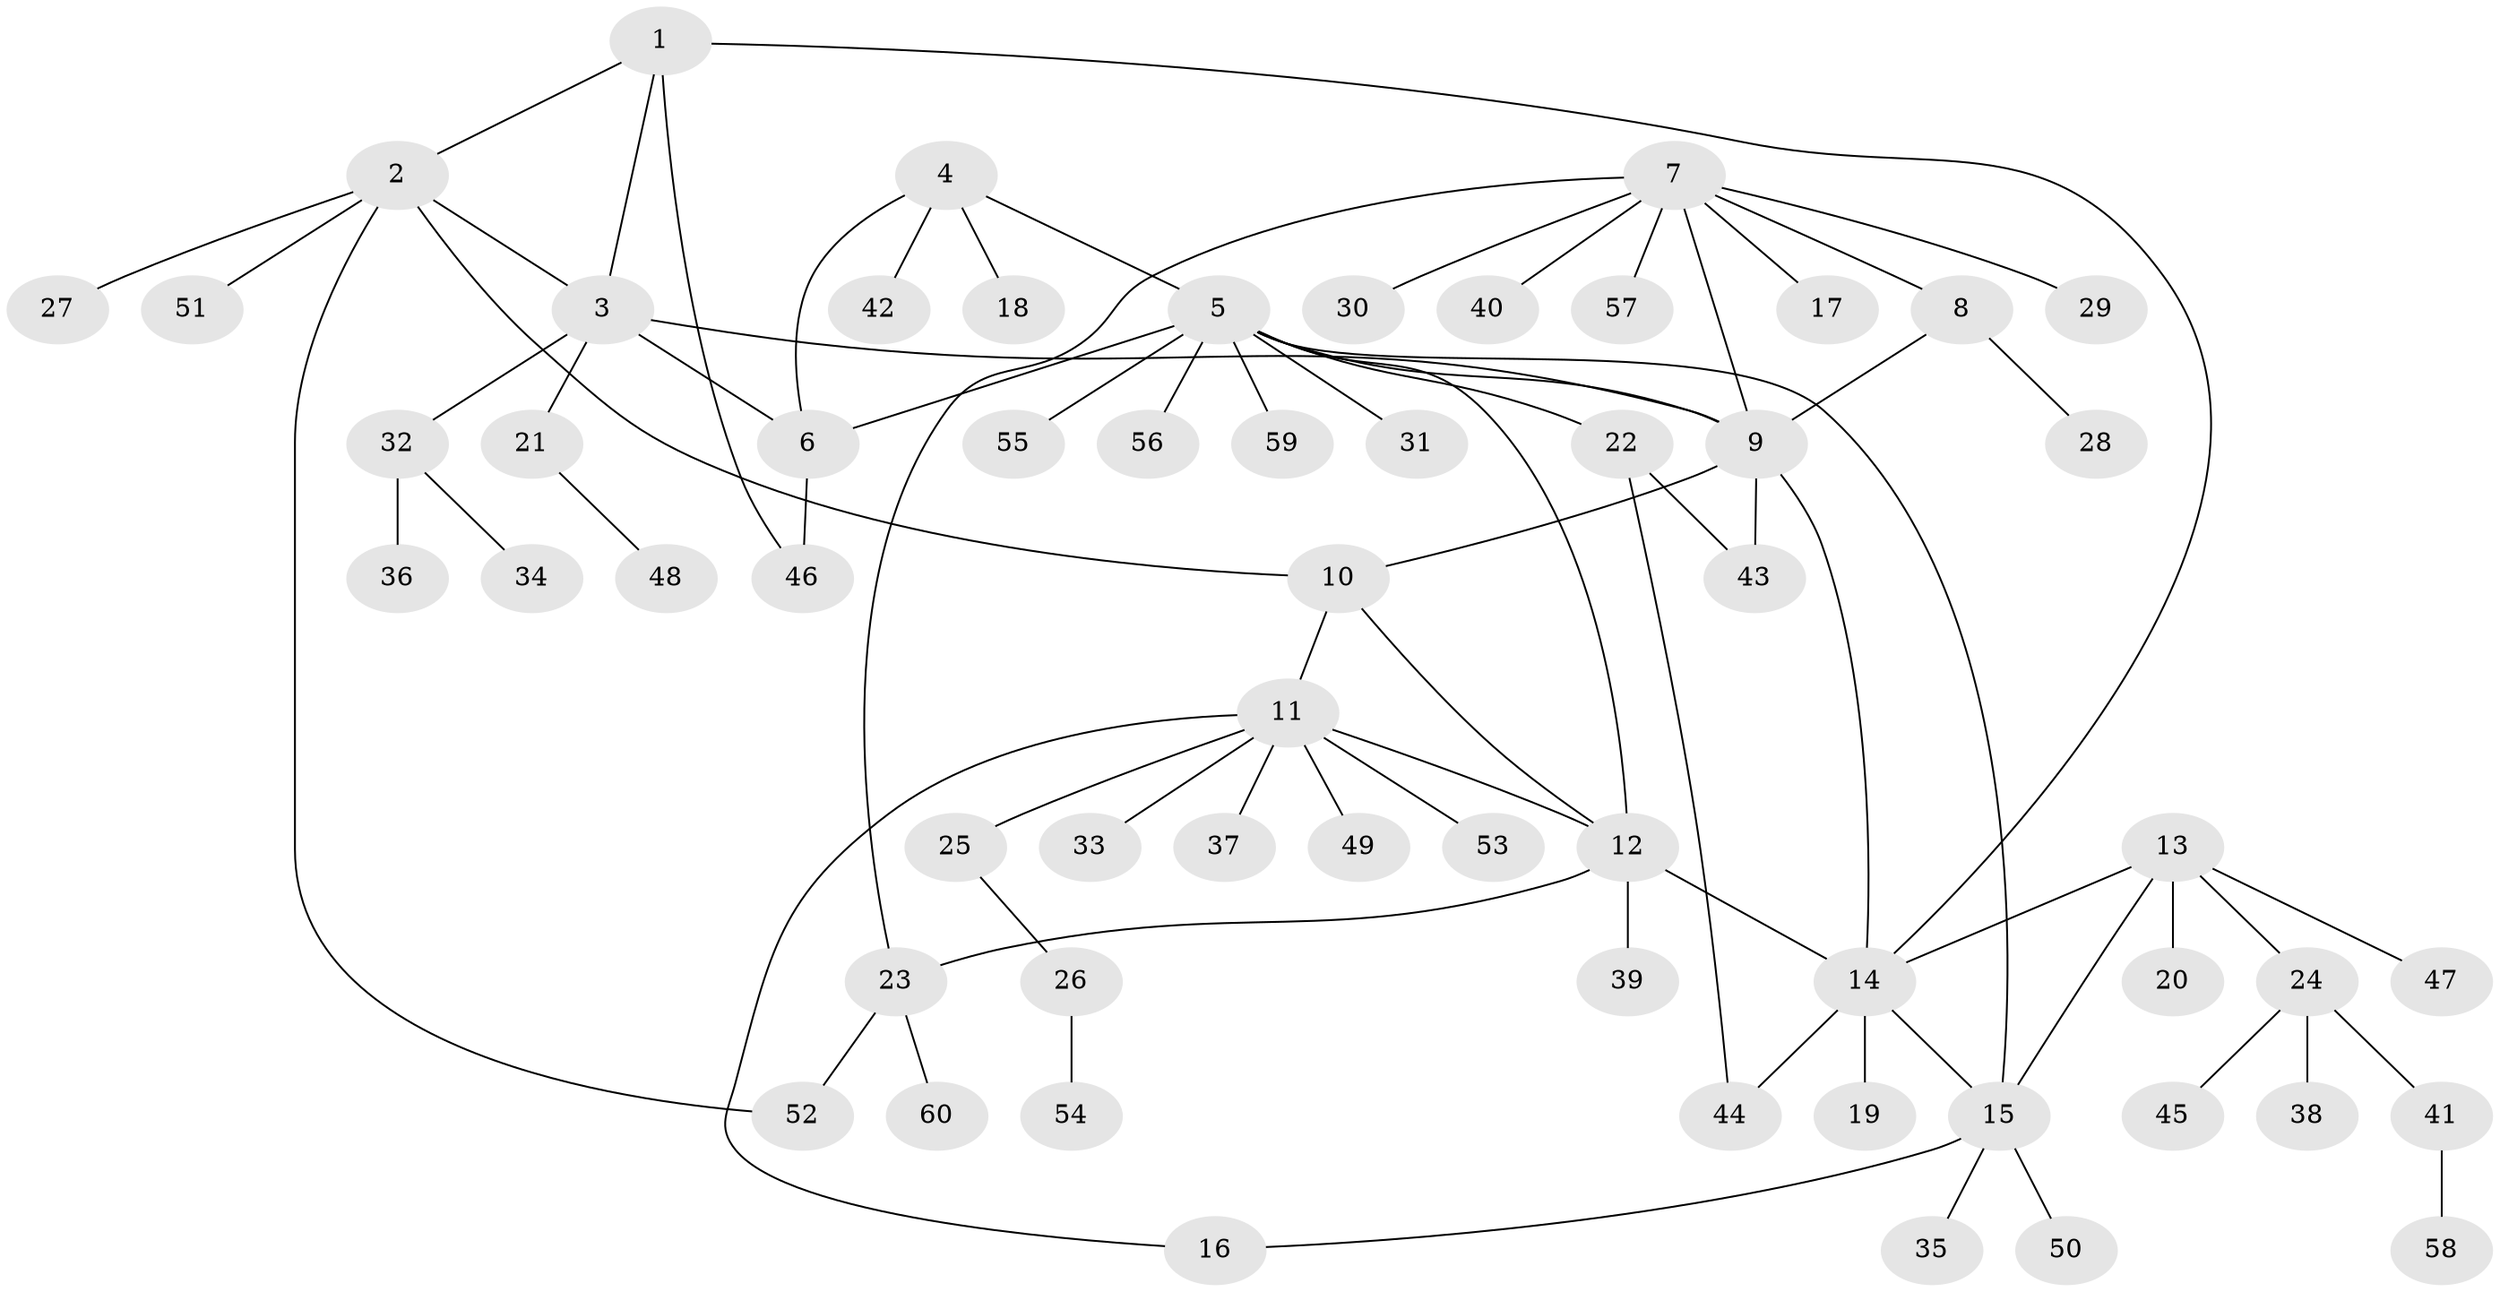 // Generated by graph-tools (version 1.1) at 2025/26/03/09/25 03:26:43]
// undirected, 60 vertices, 76 edges
graph export_dot {
graph [start="1"]
  node [color=gray90,style=filled];
  1;
  2;
  3;
  4;
  5;
  6;
  7;
  8;
  9;
  10;
  11;
  12;
  13;
  14;
  15;
  16;
  17;
  18;
  19;
  20;
  21;
  22;
  23;
  24;
  25;
  26;
  27;
  28;
  29;
  30;
  31;
  32;
  33;
  34;
  35;
  36;
  37;
  38;
  39;
  40;
  41;
  42;
  43;
  44;
  45;
  46;
  47;
  48;
  49;
  50;
  51;
  52;
  53;
  54;
  55;
  56;
  57;
  58;
  59;
  60;
  1 -- 2;
  1 -- 3;
  1 -- 14;
  1 -- 46;
  2 -- 3;
  2 -- 10;
  2 -- 27;
  2 -- 51;
  2 -- 52;
  3 -- 6;
  3 -- 9;
  3 -- 21;
  3 -- 32;
  4 -- 5;
  4 -- 6;
  4 -- 18;
  4 -- 42;
  5 -- 6;
  5 -- 9;
  5 -- 12;
  5 -- 15;
  5 -- 22;
  5 -- 31;
  5 -- 55;
  5 -- 56;
  5 -- 59;
  6 -- 46;
  7 -- 8;
  7 -- 9;
  7 -- 17;
  7 -- 23;
  7 -- 29;
  7 -- 30;
  7 -- 40;
  7 -- 57;
  8 -- 9;
  8 -- 28;
  9 -- 10;
  9 -- 14;
  9 -- 43;
  10 -- 11;
  10 -- 12;
  11 -- 12;
  11 -- 16;
  11 -- 25;
  11 -- 33;
  11 -- 37;
  11 -- 49;
  11 -- 53;
  12 -- 14;
  12 -- 23;
  12 -- 39;
  13 -- 14;
  13 -- 15;
  13 -- 20;
  13 -- 24;
  13 -- 47;
  14 -- 15;
  14 -- 19;
  14 -- 44;
  15 -- 16;
  15 -- 35;
  15 -- 50;
  21 -- 48;
  22 -- 43;
  22 -- 44;
  23 -- 52;
  23 -- 60;
  24 -- 38;
  24 -- 41;
  24 -- 45;
  25 -- 26;
  26 -- 54;
  32 -- 34;
  32 -- 36;
  41 -- 58;
}
